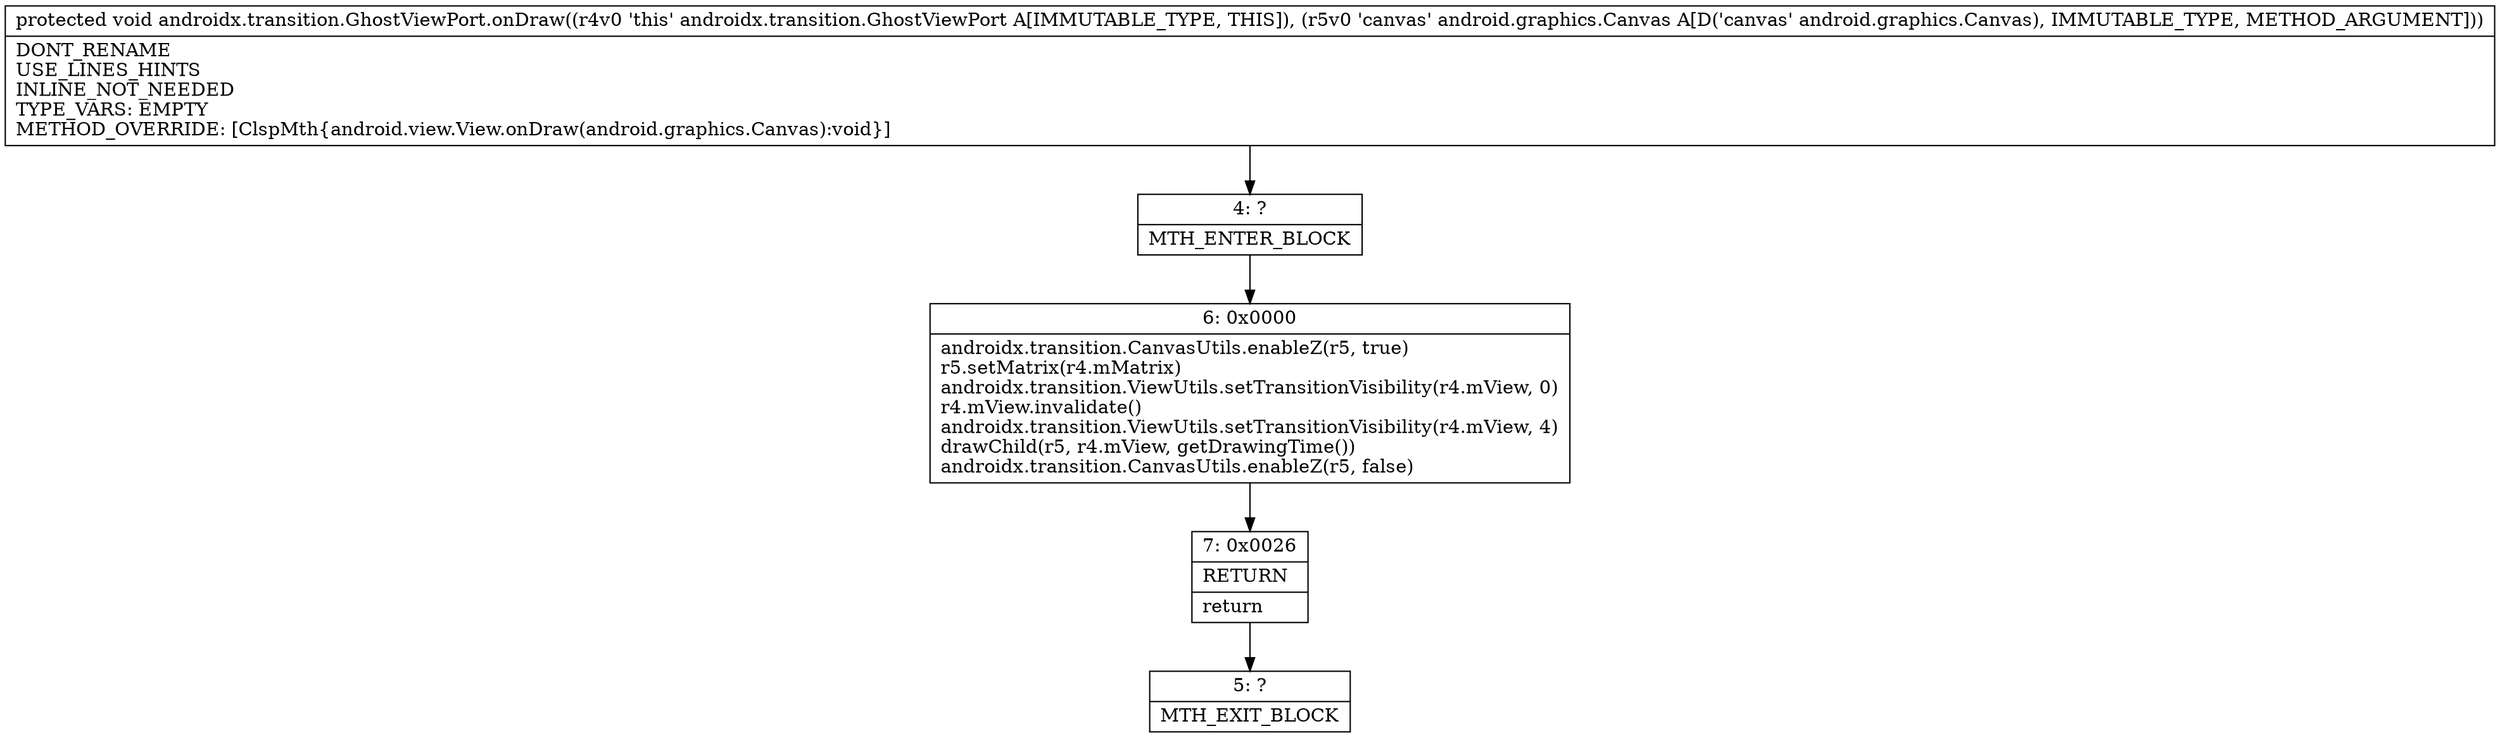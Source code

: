 digraph "CFG forandroidx.transition.GhostViewPort.onDraw(Landroid\/graphics\/Canvas;)V" {
Node_4 [shape=record,label="{4\:\ ?|MTH_ENTER_BLOCK\l}"];
Node_6 [shape=record,label="{6\:\ 0x0000|androidx.transition.CanvasUtils.enableZ(r5, true)\lr5.setMatrix(r4.mMatrix)\landroidx.transition.ViewUtils.setTransitionVisibility(r4.mView, 0)\lr4.mView.invalidate()\landroidx.transition.ViewUtils.setTransitionVisibility(r4.mView, 4)\ldrawChild(r5, r4.mView, getDrawingTime())\landroidx.transition.CanvasUtils.enableZ(r5, false)\l}"];
Node_7 [shape=record,label="{7\:\ 0x0026|RETURN\l|return\l}"];
Node_5 [shape=record,label="{5\:\ ?|MTH_EXIT_BLOCK\l}"];
MethodNode[shape=record,label="{protected void androidx.transition.GhostViewPort.onDraw((r4v0 'this' androidx.transition.GhostViewPort A[IMMUTABLE_TYPE, THIS]), (r5v0 'canvas' android.graphics.Canvas A[D('canvas' android.graphics.Canvas), IMMUTABLE_TYPE, METHOD_ARGUMENT]))  | DONT_RENAME\lUSE_LINES_HINTS\lINLINE_NOT_NEEDED\lTYPE_VARS: EMPTY\lMETHOD_OVERRIDE: [ClspMth\{android.view.View.onDraw(android.graphics.Canvas):void\}]\l}"];
MethodNode -> Node_4;Node_4 -> Node_6;
Node_6 -> Node_7;
Node_7 -> Node_5;
}

